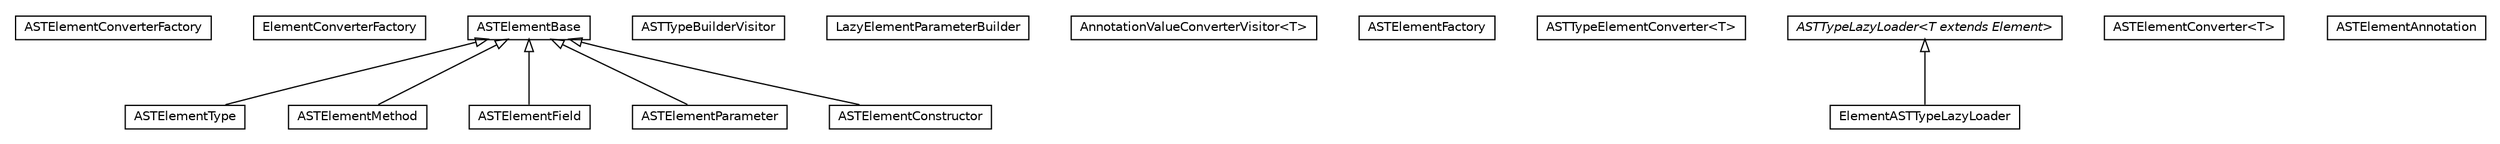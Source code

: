 #!/usr/local/bin/dot
#
# Class diagram 
# Generated by UMLGraph version 5.1 (http://www.umlgraph.org/)
#

digraph G {
	edge [fontname="Helvetica",fontsize=10,labelfontname="Helvetica",labelfontsize=10];
	node [fontname="Helvetica",fontsize=10,shape=plaintext];
	nodesep=0.25;
	ranksep=0.5;
	// org.androidtransfuse.adapter.element.ASTElementConverterFactory
	c3993 [label=<<table title="org.androidtransfuse.adapter.element.ASTElementConverterFactory" border="0" cellborder="1" cellspacing="0" cellpadding="2" port="p" href="./ASTElementConverterFactory.html">
		<tr><td><table border="0" cellspacing="0" cellpadding="1">
<tr><td align="center" balign="center"> ASTElementConverterFactory </td></tr>
		</table></td></tr>
		</table>>, fontname="Helvetica", fontcolor="black", fontsize=10.0];
	// org.androidtransfuse.adapter.element.ElementConverterFactory
	c3994 [label=<<table title="org.androidtransfuse.adapter.element.ElementConverterFactory" border="0" cellborder="1" cellspacing="0" cellpadding="2" port="p" href="./ElementConverterFactory.html">
		<tr><td><table border="0" cellspacing="0" cellpadding="1">
<tr><td align="center" balign="center"> ElementConverterFactory </td></tr>
		</table></td></tr>
		</table>>, fontname="Helvetica", fontcolor="black", fontsize=10.0];
	// org.androidtransfuse.adapter.element.ASTElementType
	c3995 [label=<<table title="org.androidtransfuse.adapter.element.ASTElementType" border="0" cellborder="1" cellspacing="0" cellpadding="2" port="p" href="./ASTElementType.html">
		<tr><td><table border="0" cellspacing="0" cellpadding="1">
<tr><td align="center" balign="center"> ASTElementType </td></tr>
		</table></td></tr>
		</table>>, fontname="Helvetica", fontcolor="black", fontsize=10.0];
	// org.androidtransfuse.adapter.element.ASTElementMethod
	c3996 [label=<<table title="org.androidtransfuse.adapter.element.ASTElementMethod" border="0" cellborder="1" cellspacing="0" cellpadding="2" port="p" href="./ASTElementMethod.html">
		<tr><td><table border="0" cellspacing="0" cellpadding="1">
<tr><td align="center" balign="center"> ASTElementMethod </td></tr>
		</table></td></tr>
		</table>>, fontname="Helvetica", fontcolor="black", fontsize=10.0];
	// org.androidtransfuse.adapter.element.ASTTypeBuilderVisitor
	c3997 [label=<<table title="org.androidtransfuse.adapter.element.ASTTypeBuilderVisitor" border="0" cellborder="1" cellspacing="0" cellpadding="2" port="p" href="./ASTTypeBuilderVisitor.html">
		<tr><td><table border="0" cellspacing="0" cellpadding="1">
<tr><td align="center" balign="center"> ASTTypeBuilderVisitor </td></tr>
		</table></td></tr>
		</table>>, fontname="Helvetica", fontcolor="black", fontsize=10.0];
	// org.androidtransfuse.adapter.element.LazyElementParameterBuilder
	c3998 [label=<<table title="org.androidtransfuse.adapter.element.LazyElementParameterBuilder" border="0" cellborder="1" cellspacing="0" cellpadding="2" port="p" href="./LazyElementParameterBuilder.html">
		<tr><td><table border="0" cellspacing="0" cellpadding="1">
<tr><td align="center" balign="center"> LazyElementParameterBuilder </td></tr>
		</table></td></tr>
		</table>>, fontname="Helvetica", fontcolor="black", fontsize=10.0];
	// org.androidtransfuse.adapter.element.AnnotationValueConverterVisitor<T>
	c3999 [label=<<table title="org.androidtransfuse.adapter.element.AnnotationValueConverterVisitor" border="0" cellborder="1" cellspacing="0" cellpadding="2" port="p" href="./AnnotationValueConverterVisitor.html">
		<tr><td><table border="0" cellspacing="0" cellpadding="1">
<tr><td align="center" balign="center"> AnnotationValueConverterVisitor&lt;T&gt; </td></tr>
		</table></td></tr>
		</table>>, fontname="Helvetica", fontcolor="black", fontsize=10.0];
	// org.androidtransfuse.adapter.element.ASTElementFactory
	c4000 [label=<<table title="org.androidtransfuse.adapter.element.ASTElementFactory" border="0" cellborder="1" cellspacing="0" cellpadding="2" port="p" href="./ASTElementFactory.html">
		<tr><td><table border="0" cellspacing="0" cellpadding="1">
<tr><td align="center" balign="center"> ASTElementFactory </td></tr>
		</table></td></tr>
		</table>>, fontname="Helvetica", fontcolor="black", fontsize=10.0];
	// org.androidtransfuse.adapter.element.ASTElementBase
	c4001 [label=<<table title="org.androidtransfuse.adapter.element.ASTElementBase" border="0" cellborder="1" cellspacing="0" cellpadding="2" port="p" href="./ASTElementBase.html">
		<tr><td><table border="0" cellspacing="0" cellpadding="1">
<tr><td align="center" balign="center"> ASTElementBase </td></tr>
		</table></td></tr>
		</table>>, fontname="Helvetica", fontcolor="black", fontsize=10.0];
	// org.androidtransfuse.adapter.element.ASTElementField
	c4002 [label=<<table title="org.androidtransfuse.adapter.element.ASTElementField" border="0" cellborder="1" cellspacing="0" cellpadding="2" port="p" href="./ASTElementField.html">
		<tr><td><table border="0" cellspacing="0" cellpadding="1">
<tr><td align="center" balign="center"> ASTElementField </td></tr>
		</table></td></tr>
		</table>>, fontname="Helvetica", fontcolor="black", fontsize=10.0];
	// org.androidtransfuse.adapter.element.ASTTypeElementConverter<T>
	c4003 [label=<<table title="org.androidtransfuse.adapter.element.ASTTypeElementConverter" border="0" cellborder="1" cellspacing="0" cellpadding="2" port="p" href="./ASTTypeElementConverter.html">
		<tr><td><table border="0" cellspacing="0" cellpadding="1">
<tr><td align="center" balign="center"> ASTTypeElementConverter&lt;T&gt; </td></tr>
		</table></td></tr>
		</table>>, fontname="Helvetica", fontcolor="black", fontsize=10.0];
	// org.androidtransfuse.adapter.element.ASTTypeLazyLoader<T extends javax.lang.model.element.Element>
	c4004 [label=<<table title="org.androidtransfuse.adapter.element.ASTTypeLazyLoader" border="0" cellborder="1" cellspacing="0" cellpadding="2" port="p" href="./ASTTypeLazyLoader.html">
		<tr><td><table border="0" cellspacing="0" cellpadding="1">
<tr><td align="center" balign="center"><font face="Helvetica-Oblique"> ASTTypeLazyLoader&lt;T extends Element&gt; </font></td></tr>
		</table></td></tr>
		</table>>, fontname="Helvetica", fontcolor="black", fontsize=10.0];
	// org.androidtransfuse.adapter.element.ElementASTTypeLazyLoader
	c4005 [label=<<table title="org.androidtransfuse.adapter.element.ElementASTTypeLazyLoader" border="0" cellborder="1" cellspacing="0" cellpadding="2" port="p" href="./ElementASTTypeLazyLoader.html">
		<tr><td><table border="0" cellspacing="0" cellpadding="1">
<tr><td align="center" balign="center"> ElementASTTypeLazyLoader </td></tr>
		</table></td></tr>
		</table>>, fontname="Helvetica", fontcolor="black", fontsize=10.0];
	// org.androidtransfuse.adapter.element.ASTElementConverter<T>
	c4006 [label=<<table title="org.androidtransfuse.adapter.element.ASTElementConverter" border="0" cellborder="1" cellspacing="0" cellpadding="2" port="p" href="./ASTElementConverter.html">
		<tr><td><table border="0" cellspacing="0" cellpadding="1">
<tr><td align="center" balign="center"> ASTElementConverter&lt;T&gt; </td></tr>
		</table></td></tr>
		</table>>, fontname="Helvetica", fontcolor="black", fontsize=10.0];
	// org.androidtransfuse.adapter.element.ASTElementParameter
	c4007 [label=<<table title="org.androidtransfuse.adapter.element.ASTElementParameter" border="0" cellborder="1" cellspacing="0" cellpadding="2" port="p" href="./ASTElementParameter.html">
		<tr><td><table border="0" cellspacing="0" cellpadding="1">
<tr><td align="center" balign="center"> ASTElementParameter </td></tr>
		</table></td></tr>
		</table>>, fontname="Helvetica", fontcolor="black", fontsize=10.0];
	// org.androidtransfuse.adapter.element.ASTElementAnnotation
	c4008 [label=<<table title="org.androidtransfuse.adapter.element.ASTElementAnnotation" border="0" cellborder="1" cellspacing="0" cellpadding="2" port="p" href="./ASTElementAnnotation.html">
		<tr><td><table border="0" cellspacing="0" cellpadding="1">
<tr><td align="center" balign="center"> ASTElementAnnotation </td></tr>
		</table></td></tr>
		</table>>, fontname="Helvetica", fontcolor="black", fontsize=10.0];
	// org.androidtransfuse.adapter.element.ASTElementConstructor
	c4009 [label=<<table title="org.androidtransfuse.adapter.element.ASTElementConstructor" border="0" cellborder="1" cellspacing="0" cellpadding="2" port="p" href="./ASTElementConstructor.html">
		<tr><td><table border="0" cellspacing="0" cellpadding="1">
<tr><td align="center" balign="center"> ASTElementConstructor </td></tr>
		</table></td></tr>
		</table>>, fontname="Helvetica", fontcolor="black", fontsize=10.0];
	//org.androidtransfuse.adapter.element.ASTElementType extends org.androidtransfuse.adapter.element.ASTElementBase
	c4001:p -> c3995:p [dir=back,arrowtail=empty];
	//org.androidtransfuse.adapter.element.ASTElementMethod extends org.androidtransfuse.adapter.element.ASTElementBase
	c4001:p -> c3996:p [dir=back,arrowtail=empty];
	//org.androidtransfuse.adapter.element.ASTElementField extends org.androidtransfuse.adapter.element.ASTElementBase
	c4001:p -> c4002:p [dir=back,arrowtail=empty];
	//org.androidtransfuse.adapter.element.ElementASTTypeLazyLoader extends org.androidtransfuse.adapter.element.ASTTypeLazyLoader<javax.lang.model.element.Element>
	c4004:p -> c4005:p [dir=back,arrowtail=empty];
	//org.androidtransfuse.adapter.element.ASTElementParameter extends org.androidtransfuse.adapter.element.ASTElementBase
	c4001:p -> c4007:p [dir=back,arrowtail=empty];
	//org.androidtransfuse.adapter.element.ASTElementConstructor extends org.androidtransfuse.adapter.element.ASTElementBase
	c4001:p -> c4009:p [dir=back,arrowtail=empty];
}

